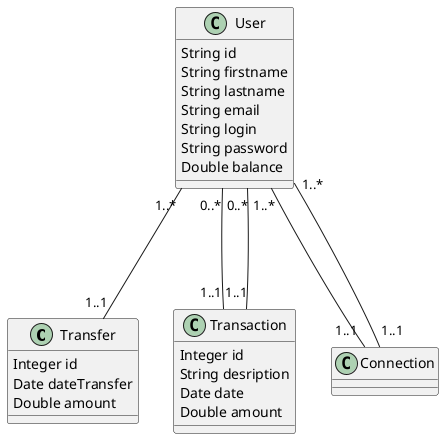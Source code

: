 @startuml
'https://plantuml.com/class-diagram
class Transfer {
  Integer id
  Date dateTransfer
  Double amount
}

class User {
  String id
  String firstname
  String lastname
  String email
  String login
  String password
  Double balance
}

class Transaction{
  Integer id
  String desription
  Date date
  Double amount
}
'class TransactionType{
 ' String code
  'String description
'}
'class example
'class example2

User "1..*" --- "1..1" Transfer
User "1..*" --- "1..1" Connection
User "1..*" --- "1..1" Connection

User "0..*" --- "1..1" Transaction
User "0..*" --- "1..1" Transaction
'BankAccount "0..*" --- "1..1" Transaction
'BankAccount "0..*" --- "1..1" Transaction
'Transaction "1..1" -- "0..1" TransactionType
'Example "1" -right- "*" Example2 : description
'class BankAccount1
'class BankAccount2
'class Transaction1
'BankAccount1 "0..*" ---"1..1"Transaction1
'Transaction1 "1..1" ---"0..*"BankAccount2

@enduml